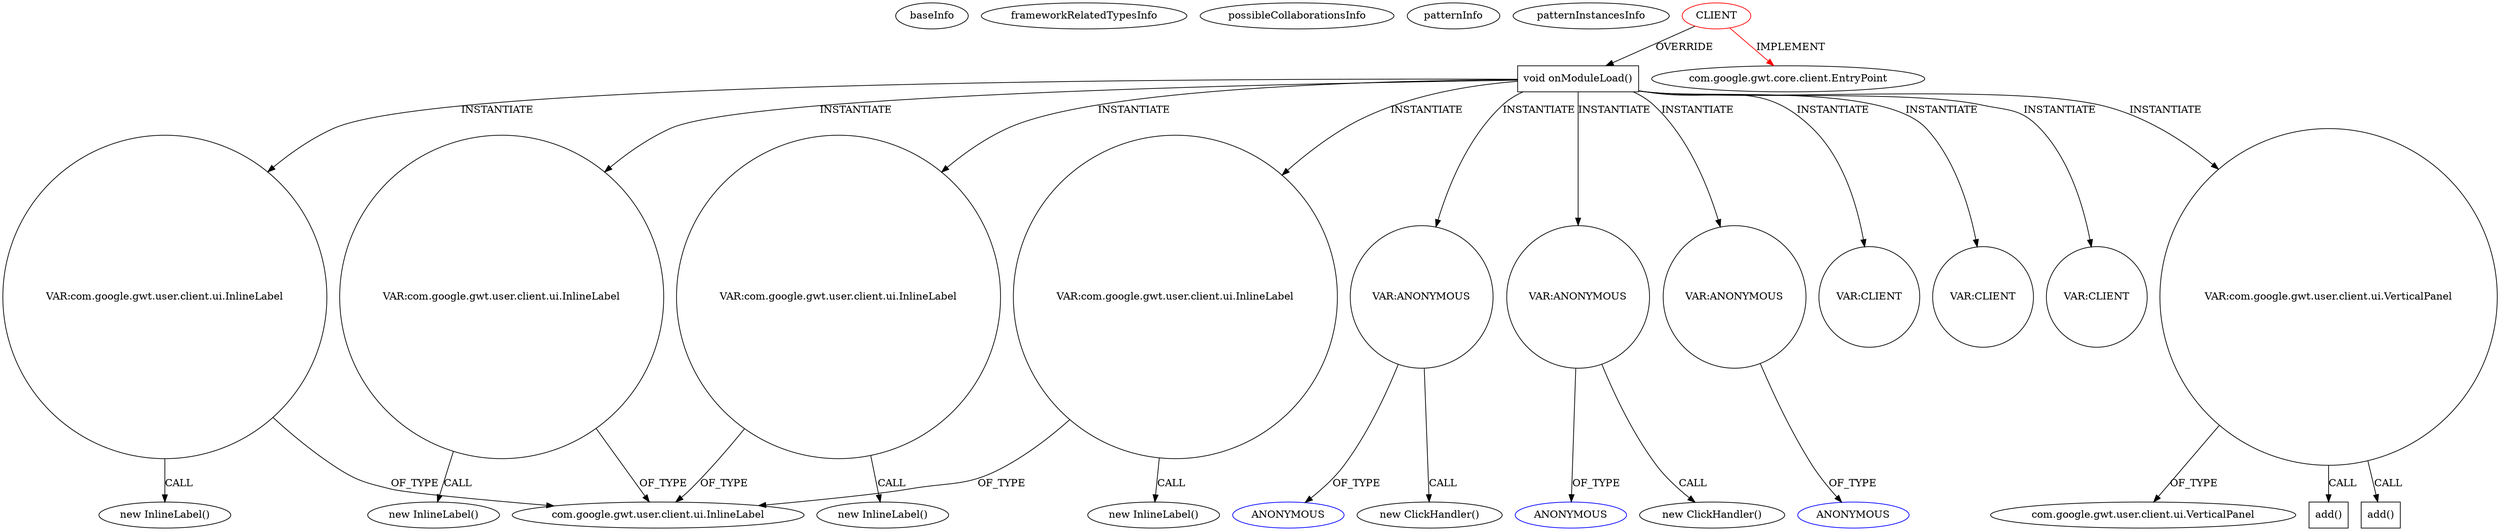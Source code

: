 digraph {
baseInfo[graphId=1085,category="pattern",isAnonymous=false,possibleRelation=false]
frameworkRelatedTypesInfo[0="com.google.gwt.core.client.EntryPoint"]
possibleCollaborationsInfo[]
patternInfo[frequency=2.0,patternRootClient=0]
patternInstancesInfo[0="ashtonthomas-gwt-fast-touch-press~/ashtonthomas-gwt-fast-touch-press/gwt-fast-touch-press-master/src/io/ashton/fastpress/client/Gwt_fast_press.java~Gwt_fast_press~744",1="nakaken0629-mezamashimailgwt~/nakaken0629-mezamashimailgwt/mezamashimailgwt-master/mezamashimailgwt/src/com/appspot/mezamashimailgwt/client/Mezamashimailgwt.java~Mezamashimailgwt~4116"]
22[label="new InlineLabel()",vertexType="CONSTRUCTOR_CALL",isFrameworkType=false]
23[label="VAR:com.google.gwt.user.client.ui.InlineLabel",vertexType="VARIABLE_EXPRESION",isFrameworkType=false,shape=circle]
24[label="com.google.gwt.user.client.ui.InlineLabel",vertexType="FRAMEWORK_CLASS_TYPE",isFrameworkType=false]
265[label="VAR:com.google.gwt.user.client.ui.InlineLabel",vertexType="VARIABLE_EXPRESION",isFrameworkType=false,shape=circle]
264[label="new InlineLabel()",vertexType="CONSTRUCTOR_CALL",isFrameworkType=false]
209[label="VAR:com.google.gwt.user.client.ui.InlineLabel",vertexType="VARIABLE_EXPRESION",isFrameworkType=false,shape=circle]
208[label="new InlineLabel()",vertexType="CONSTRUCTOR_CALL",isFrameworkType=false]
258[label="VAR:com.google.gwt.user.client.ui.InlineLabel",vertexType="VARIABLE_EXPRESION",isFrameworkType=false,shape=circle]
257[label="new InlineLabel()",vertexType="CONSTRUCTOR_CALL",isFrameworkType=false]
2[label="void onModuleLoad()",vertexType="OVERRIDING_METHOD_DECLARATION",isFrameworkType=false,shape=box]
0[label="CLIENT",vertexType="ROOT_CLIENT_CLASS_DECLARATION",isFrameworkType=false,color=red]
178[label="VAR:ANONYMOUS",vertexType="VARIABLE_EXPRESION",isFrameworkType=false,shape=circle]
179[label="ANONYMOUS",vertexType="REFERENCE_ANONYMOUS_DECLARATION",isFrameworkType=false,color=blue]
145[label="VAR:ANONYMOUS",vertexType="VARIABLE_EXPRESION",isFrameworkType=false,shape=circle]
146[label="ANONYMOUS",vertexType="REFERENCE_ANONYMOUS_DECLARATION",isFrameworkType=false,color=blue]
1[label="com.google.gwt.core.client.EntryPoint",vertexType="FRAMEWORK_INTERFACE_TYPE",isFrameworkType=false]
46[label="VAR:ANONYMOUS",vertexType="VARIABLE_EXPRESION",isFrameworkType=false,shape=circle]
47[label="ANONYMOUS",vertexType="REFERENCE_ANONYMOUS_DECLARATION",isFrameworkType=false,color=blue]
157[label="VAR:CLIENT",vertexType="VARIABLE_EXPRESION",isFrameworkType=false,shape=circle]
189[label="VAR:CLIENT",vertexType="VARIABLE_EXPRESION",isFrameworkType=false,shape=circle]
173[label="VAR:CLIENT",vertexType="VARIABLE_EXPRESION",isFrameworkType=false,shape=circle]
38[label="VAR:com.google.gwt.user.client.ui.VerticalPanel",vertexType="VARIABLE_EXPRESION",isFrameworkType=false,shape=circle]
144[label="new ClickHandler()",vertexType="CONSTRUCTOR_CALL",isFrameworkType=false]
177[label="new ClickHandler()",vertexType="CONSTRUCTOR_CALL",isFrameworkType=false]
5[label="com.google.gwt.user.client.ui.VerticalPanel",vertexType="FRAMEWORK_CLASS_TYPE",isFrameworkType=false]
60[label="add()",vertexType="INSIDE_CALL",isFrameworkType=false,shape=box]
65[label="add()",vertexType="INSIDE_CALL",isFrameworkType=false,shape=box]
265->264[label="CALL"]
209->24[label="OF_TYPE"]
2->265[label="INSTANTIATE"]
258->257[label="CALL"]
2->189[label="INSTANTIATE"]
178->179[label="OF_TYPE"]
209->208[label="CALL"]
258->24[label="OF_TYPE"]
2->23[label="INSTANTIATE"]
46->47[label="OF_TYPE"]
265->24[label="OF_TYPE"]
0->1[label="IMPLEMENT",color=red]
145->146[label="OF_TYPE"]
23->22[label="CALL"]
0->2[label="OVERRIDE"]
2->173[label="INSTANTIATE"]
178->177[label="CALL"]
38->60[label="CALL"]
2->178[label="INSTANTIATE"]
38->5[label="OF_TYPE"]
2->145[label="INSTANTIATE"]
2->209[label="INSTANTIATE"]
2->38[label="INSTANTIATE"]
2->258[label="INSTANTIATE"]
23->24[label="OF_TYPE"]
2->46[label="INSTANTIATE"]
145->144[label="CALL"]
2->157[label="INSTANTIATE"]
38->65[label="CALL"]
}
